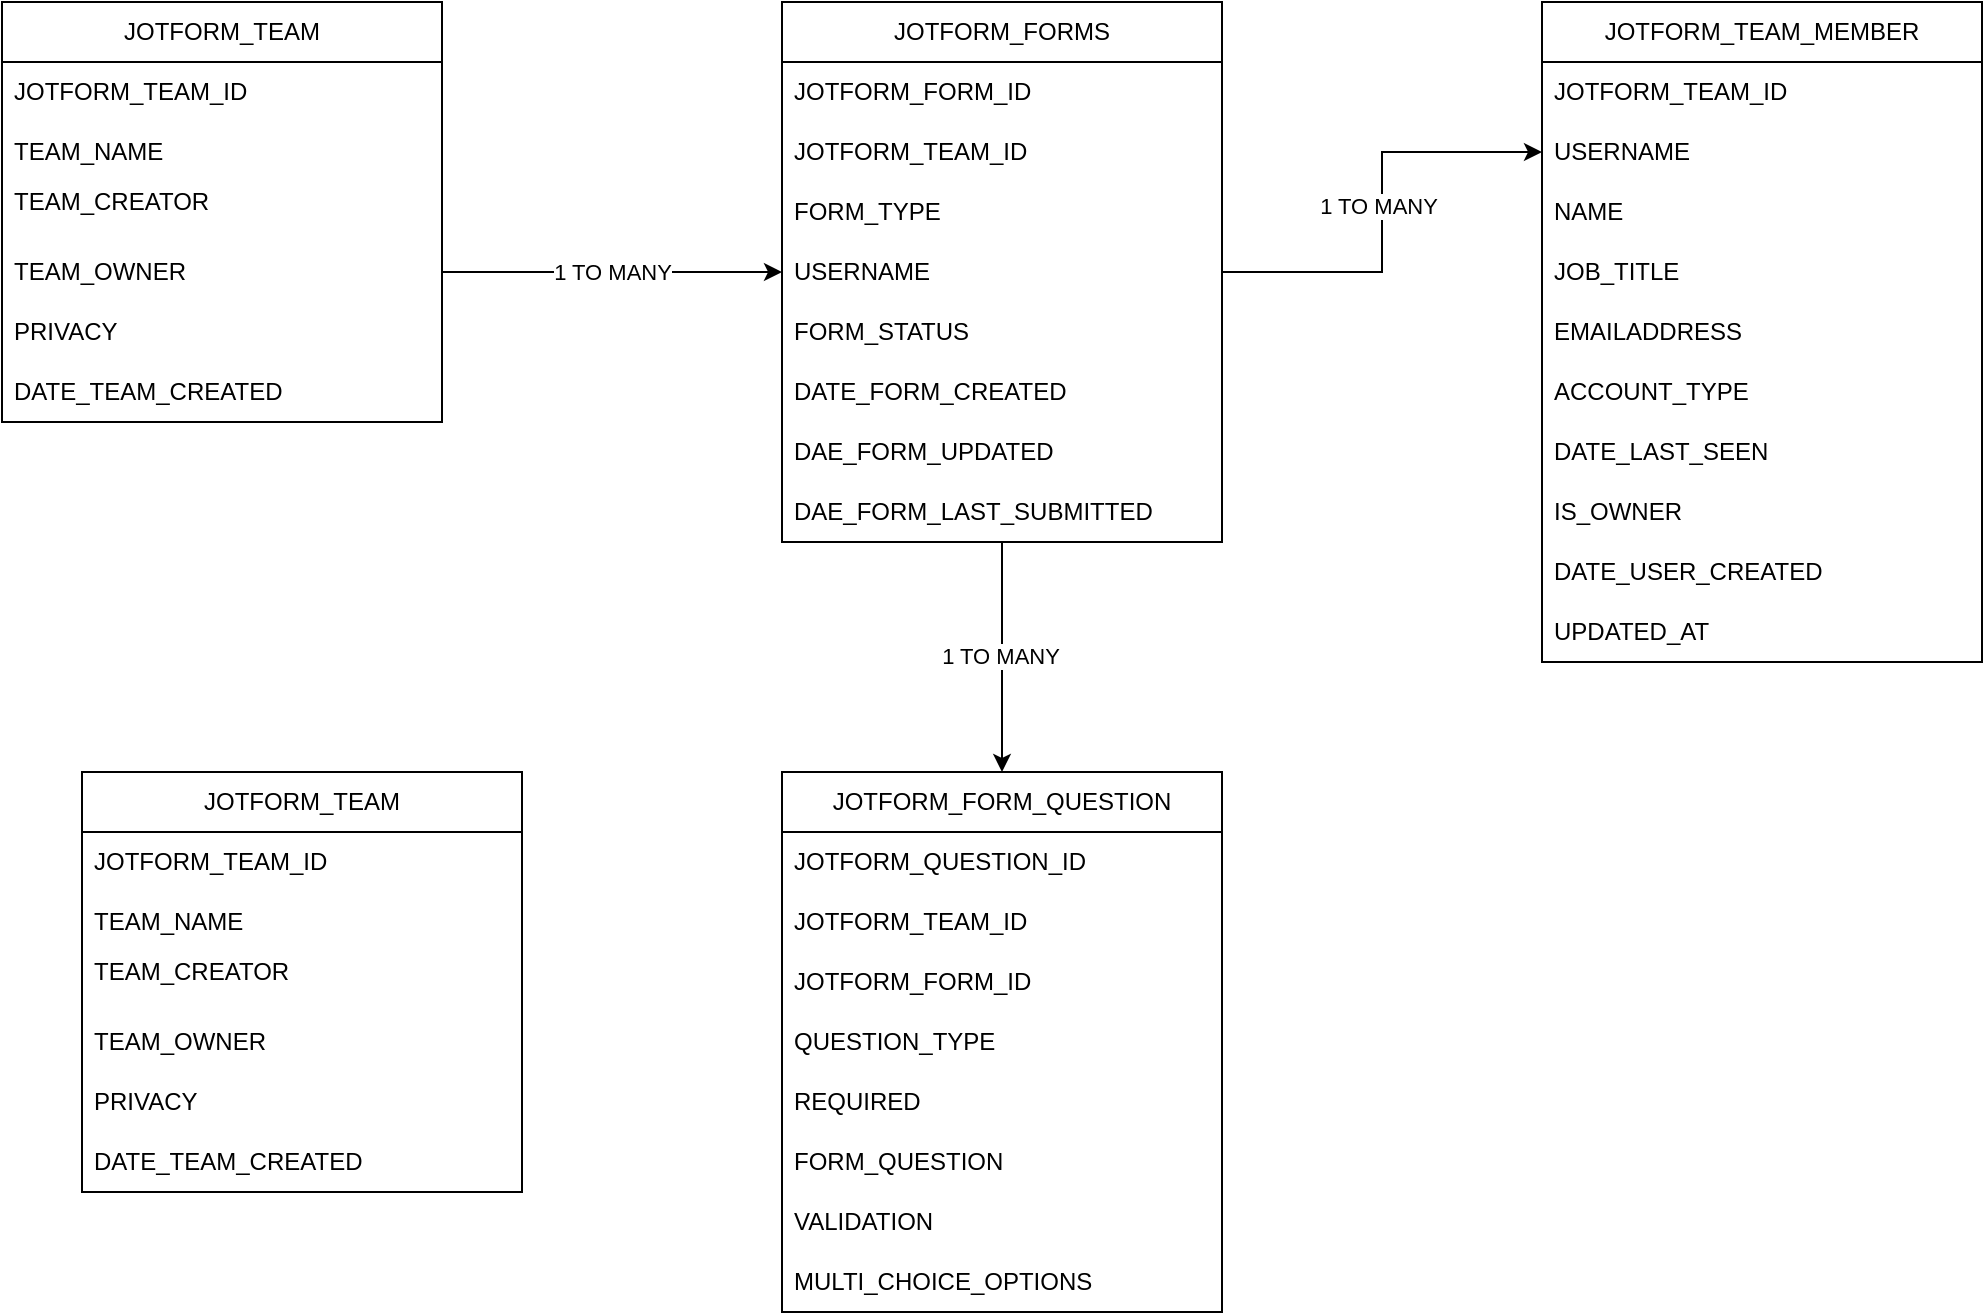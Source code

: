 <mxfile version="28.1.1">
  <diagram name="Page-1" id="ZXMRvq5Ex3ZZtzo7naQk">
    <mxGraphModel dx="1418" dy="756" grid="1" gridSize="10" guides="1" tooltips="1" connect="1" arrows="1" fold="1" page="1" pageScale="1" pageWidth="827" pageHeight="1169" math="0" shadow="0">
      <root>
        <mxCell id="0" />
        <mxCell id="1" parent="0" />
        <mxCell id="u3Dbf0C1pIT_IHi-gfln-1" value="JOTFORM_TEAM" style="swimlane;fontStyle=0;childLayout=stackLayout;horizontal=1;startSize=30;horizontalStack=0;resizeParent=1;resizeParentMax=0;resizeLast=0;collapsible=1;marginBottom=0;whiteSpace=wrap;html=1;" parent="1" vertex="1">
          <mxGeometry x="320" y="200" width="220" height="210" as="geometry">
            <mxRectangle x="320" y="200" width="140" height="30" as="alternateBounds" />
          </mxGeometry>
        </mxCell>
        <mxCell id="u3Dbf0C1pIT_IHi-gfln-2" value="JOTFORM_TEAM_ID" style="text;strokeColor=none;fillColor=none;align=left;verticalAlign=middle;spacingLeft=4;spacingRight=4;overflow=hidden;points=[[0,0.5],[1,0.5]];portConstraint=eastwest;rotatable=0;whiteSpace=wrap;html=1;" parent="u3Dbf0C1pIT_IHi-gfln-1" vertex="1">
          <mxGeometry y="30" width="220" height="30" as="geometry" />
        </mxCell>
        <mxCell id="u3Dbf0C1pIT_IHi-gfln-3" value="TEAM_NAME" style="text;strokeColor=none;fillColor=none;align=left;verticalAlign=middle;spacingLeft=4;spacingRight=4;overflow=hidden;points=[[0,0.5],[1,0.5]];portConstraint=eastwest;rotatable=0;whiteSpace=wrap;html=1;" parent="u3Dbf0C1pIT_IHi-gfln-1" vertex="1">
          <mxGeometry y="60" width="220" height="30" as="geometry" />
        </mxCell>
        <mxCell id="yxq4tDV63Ph5hbS_zBKl-4" value="TEAM_CREATOR&lt;div&gt;&lt;br&gt;&lt;/div&gt;" style="text;strokeColor=none;fillColor=none;align=left;verticalAlign=middle;spacingLeft=4;spacingRight=4;overflow=hidden;points=[[0,0.5],[1,0.5]];portConstraint=eastwest;rotatable=0;whiteSpace=wrap;html=1;" parent="u3Dbf0C1pIT_IHi-gfln-1" vertex="1">
          <mxGeometry y="90" width="220" height="30" as="geometry" />
        </mxCell>
        <mxCell id="yxq4tDV63Ph5hbS_zBKl-8" value="TEAM_OWNER" style="text;strokeColor=none;fillColor=none;align=left;verticalAlign=middle;spacingLeft=4;spacingRight=4;overflow=hidden;points=[[0,0.5],[1,0.5]];portConstraint=eastwest;rotatable=0;whiteSpace=wrap;html=1;" parent="u3Dbf0C1pIT_IHi-gfln-1" vertex="1">
          <mxGeometry y="120" width="220" height="30" as="geometry" />
        </mxCell>
        <mxCell id="yxq4tDV63Ph5hbS_zBKl-9" value="PRIVACY" style="text;strokeColor=none;fillColor=none;align=left;verticalAlign=middle;spacingLeft=4;spacingRight=4;overflow=hidden;points=[[0,0.5],[1,0.5]];portConstraint=eastwest;rotatable=0;whiteSpace=wrap;html=1;" parent="u3Dbf0C1pIT_IHi-gfln-1" vertex="1">
          <mxGeometry y="150" width="220" height="30" as="geometry" />
        </mxCell>
        <mxCell id="yxq4tDV63Ph5hbS_zBKl-10" value="DATE_TEAM_CREATED" style="text;strokeColor=none;fillColor=none;align=left;verticalAlign=middle;spacingLeft=4;spacingRight=4;overflow=hidden;points=[[0,0.5],[1,0.5]];portConstraint=eastwest;rotatable=0;whiteSpace=wrap;html=1;" parent="u3Dbf0C1pIT_IHi-gfln-1" vertex="1">
          <mxGeometry y="180" width="220" height="30" as="geometry" />
        </mxCell>
        <mxCell id="yxq4tDV63Ph5hbS_zBKl-39" style="edgeStyle=orthogonalEdgeStyle;rounded=0;orthogonalLoop=1;jettySize=auto;html=1;entryX=0.5;entryY=0;entryDx=0;entryDy=0;" parent="1" source="yxq4tDV63Ph5hbS_zBKl-11" target="yxq4tDV63Ph5hbS_zBKl-22" edge="1">
          <mxGeometry relative="1" as="geometry" />
        </mxCell>
        <mxCell id="yxq4tDV63Ph5hbS_zBKl-40" value="1 TO MANY" style="edgeLabel;html=1;align=center;verticalAlign=middle;resizable=0;points=[];" parent="yxq4tDV63Ph5hbS_zBKl-39" vertex="1" connectable="0">
          <mxGeometry x="-0.021" y="-1" relative="1" as="geometry">
            <mxPoint as="offset" />
          </mxGeometry>
        </mxCell>
        <mxCell id="yxq4tDV63Ph5hbS_zBKl-11" value="JOTFORM_FORMS" style="swimlane;fontStyle=0;childLayout=stackLayout;horizontal=1;startSize=30;horizontalStack=0;resizeParent=1;resizeParentMax=0;resizeLast=0;collapsible=1;marginBottom=0;whiteSpace=wrap;html=1;" parent="1" vertex="1">
          <mxGeometry x="710" y="200" width="220" height="270" as="geometry">
            <mxRectangle x="320" y="200" width="140" height="30" as="alternateBounds" />
          </mxGeometry>
        </mxCell>
        <mxCell id="yxq4tDV63Ph5hbS_zBKl-12" value="JOTFORM_FORM_ID" style="text;strokeColor=none;fillColor=none;align=left;verticalAlign=middle;spacingLeft=4;spacingRight=4;overflow=hidden;points=[[0,0.5],[1,0.5]];portConstraint=eastwest;rotatable=0;whiteSpace=wrap;html=1;" parent="yxq4tDV63Ph5hbS_zBKl-11" vertex="1">
          <mxGeometry y="30" width="220" height="30" as="geometry" />
        </mxCell>
        <mxCell id="yxq4tDV63Ph5hbS_zBKl-13" value="JOTFORM_TEAM_ID" style="text;strokeColor=none;fillColor=none;align=left;verticalAlign=middle;spacingLeft=4;spacingRight=4;overflow=hidden;points=[[0,0.5],[1,0.5]];portConstraint=eastwest;rotatable=0;whiteSpace=wrap;html=1;" parent="yxq4tDV63Ph5hbS_zBKl-11" vertex="1">
          <mxGeometry y="60" width="220" height="30" as="geometry" />
        </mxCell>
        <mxCell id="yxq4tDV63Ph5hbS_zBKl-14" value="&lt;div&gt;FORM_TYPE&lt;/div&gt;" style="text;strokeColor=none;fillColor=none;align=left;verticalAlign=middle;spacingLeft=4;spacingRight=4;overflow=hidden;points=[[0,0.5],[1,0.5]];portConstraint=eastwest;rotatable=0;whiteSpace=wrap;html=1;" parent="yxq4tDV63Ph5hbS_zBKl-11" vertex="1">
          <mxGeometry y="90" width="220" height="30" as="geometry" />
        </mxCell>
        <mxCell id="yxq4tDV63Ph5hbS_zBKl-15" value="USERNAME" style="text;strokeColor=none;fillColor=none;align=left;verticalAlign=middle;spacingLeft=4;spacingRight=4;overflow=hidden;points=[[0,0.5],[1,0.5]];portConstraint=eastwest;rotatable=0;whiteSpace=wrap;html=1;" parent="yxq4tDV63Ph5hbS_zBKl-11" vertex="1">
          <mxGeometry y="120" width="220" height="30" as="geometry" />
        </mxCell>
        <mxCell id="yxq4tDV63Ph5hbS_zBKl-16" value="FORM_STATUS" style="text;strokeColor=none;fillColor=none;align=left;verticalAlign=middle;spacingLeft=4;spacingRight=4;overflow=hidden;points=[[0,0.5],[1,0.5]];portConstraint=eastwest;rotatable=0;whiteSpace=wrap;html=1;" parent="yxq4tDV63Ph5hbS_zBKl-11" vertex="1">
          <mxGeometry y="150" width="220" height="30" as="geometry" />
        </mxCell>
        <mxCell id="yxq4tDV63Ph5hbS_zBKl-17" value="DATE_FORM_CREATED" style="text;strokeColor=none;fillColor=none;align=left;verticalAlign=middle;spacingLeft=4;spacingRight=4;overflow=hidden;points=[[0,0.5],[1,0.5]];portConstraint=eastwest;rotatable=0;whiteSpace=wrap;html=1;" parent="yxq4tDV63Ph5hbS_zBKl-11" vertex="1">
          <mxGeometry y="180" width="220" height="30" as="geometry" />
        </mxCell>
        <mxCell id="yxq4tDV63Ph5hbS_zBKl-18" value="DAE_FORM_UPDATED" style="text;strokeColor=none;fillColor=none;align=left;verticalAlign=middle;spacingLeft=4;spacingRight=4;overflow=hidden;points=[[0,0.5],[1,0.5]];portConstraint=eastwest;rotatable=0;whiteSpace=wrap;html=1;" parent="yxq4tDV63Ph5hbS_zBKl-11" vertex="1">
          <mxGeometry y="210" width="220" height="30" as="geometry" />
        </mxCell>
        <mxCell id="yxq4tDV63Ph5hbS_zBKl-19" value="DAE_FORM_LAST_SUBMITTED" style="text;strokeColor=none;fillColor=none;align=left;verticalAlign=middle;spacingLeft=4;spacingRight=4;overflow=hidden;points=[[0,0.5],[1,0.5]];portConstraint=eastwest;rotatable=0;whiteSpace=wrap;html=1;" parent="yxq4tDV63Ph5hbS_zBKl-11" vertex="1">
          <mxGeometry y="240" width="220" height="30" as="geometry" />
        </mxCell>
        <mxCell id="yxq4tDV63Ph5hbS_zBKl-20" value="1 TO MANY" style="edgeStyle=orthogonalEdgeStyle;rounded=0;orthogonalLoop=1;jettySize=auto;html=1;entryX=0;entryY=0.5;entryDx=0;entryDy=0;" parent="1" source="yxq4tDV63Ph5hbS_zBKl-8" target="yxq4tDV63Ph5hbS_zBKl-11" edge="1">
          <mxGeometry relative="1" as="geometry" />
        </mxCell>
        <mxCell id="yxq4tDV63Ph5hbS_zBKl-22" value="JOTFORM_FORM_QUESTION" style="swimlane;fontStyle=0;childLayout=stackLayout;horizontal=1;startSize=30;horizontalStack=0;resizeParent=1;resizeParentMax=0;resizeLast=0;collapsible=1;marginBottom=0;whiteSpace=wrap;html=1;" parent="1" vertex="1">
          <mxGeometry x="710" y="585" width="220" height="270" as="geometry">
            <mxRectangle x="320" y="200" width="140" height="30" as="alternateBounds" />
          </mxGeometry>
        </mxCell>
        <mxCell id="yxq4tDV63Ph5hbS_zBKl-24" value="JOTFORM_QUESTION_ID" style="text;strokeColor=none;fillColor=none;align=left;verticalAlign=middle;spacingLeft=4;spacingRight=4;overflow=hidden;points=[[0,0.5],[1,0.5]];portConstraint=eastwest;rotatable=0;whiteSpace=wrap;html=1;" parent="yxq4tDV63Ph5hbS_zBKl-22" vertex="1">
          <mxGeometry y="30" width="220" height="30" as="geometry" />
        </mxCell>
        <mxCell id="yxq4tDV63Ph5hbS_zBKl-23" value="JOTFORM_TEAM_ID" style="text;strokeColor=none;fillColor=none;align=left;verticalAlign=middle;spacingLeft=4;spacingRight=4;overflow=hidden;points=[[0,0.5],[1,0.5]];portConstraint=eastwest;rotatable=0;whiteSpace=wrap;html=1;" parent="yxq4tDV63Ph5hbS_zBKl-22" vertex="1">
          <mxGeometry y="60" width="220" height="30" as="geometry" />
        </mxCell>
        <mxCell id="yxq4tDV63Ph5hbS_zBKl-25" value="&lt;div&gt;JOTFORM_FORM_ID&lt;/div&gt;" style="text;strokeColor=none;fillColor=none;align=left;verticalAlign=middle;spacingLeft=4;spacingRight=4;overflow=hidden;points=[[0,0.5],[1,0.5]];portConstraint=eastwest;rotatable=0;whiteSpace=wrap;html=1;" parent="yxq4tDV63Ph5hbS_zBKl-22" vertex="1">
          <mxGeometry y="90" width="220" height="30" as="geometry" />
        </mxCell>
        <mxCell id="yxq4tDV63Ph5hbS_zBKl-26" value="QUESTION_TYPE" style="text;strokeColor=none;fillColor=none;align=left;verticalAlign=middle;spacingLeft=4;spacingRight=4;overflow=hidden;points=[[0,0.5],[1,0.5]];portConstraint=eastwest;rotatable=0;whiteSpace=wrap;html=1;" parent="yxq4tDV63Ph5hbS_zBKl-22" vertex="1">
          <mxGeometry y="120" width="220" height="30" as="geometry" />
        </mxCell>
        <mxCell id="yxq4tDV63Ph5hbS_zBKl-27" value="REQUIRED" style="text;strokeColor=none;fillColor=none;align=left;verticalAlign=middle;spacingLeft=4;spacingRight=4;overflow=hidden;points=[[0,0.5],[1,0.5]];portConstraint=eastwest;rotatable=0;whiteSpace=wrap;html=1;" parent="yxq4tDV63Ph5hbS_zBKl-22" vertex="1">
          <mxGeometry y="150" width="220" height="30" as="geometry" />
        </mxCell>
        <mxCell id="yxq4tDV63Ph5hbS_zBKl-28" value="FORM_QUESTION" style="text;strokeColor=none;fillColor=none;align=left;verticalAlign=middle;spacingLeft=4;spacingRight=4;overflow=hidden;points=[[0,0.5],[1,0.5]];portConstraint=eastwest;rotatable=0;whiteSpace=wrap;html=1;" parent="yxq4tDV63Ph5hbS_zBKl-22" vertex="1">
          <mxGeometry y="180" width="220" height="30" as="geometry" />
        </mxCell>
        <mxCell id="yxq4tDV63Ph5hbS_zBKl-37" value="VALIDATION" style="text;strokeColor=none;fillColor=none;align=left;verticalAlign=middle;spacingLeft=4;spacingRight=4;overflow=hidden;points=[[0,0.5],[1,0.5]];portConstraint=eastwest;rotatable=0;whiteSpace=wrap;html=1;" parent="yxq4tDV63Ph5hbS_zBKl-22" vertex="1">
          <mxGeometry y="210" width="220" height="30" as="geometry" />
        </mxCell>
        <mxCell id="yxq4tDV63Ph5hbS_zBKl-38" value="MULTI_CHOICE_OPTIONS" style="text;strokeColor=none;fillColor=none;align=left;verticalAlign=middle;spacingLeft=4;spacingRight=4;overflow=hidden;points=[[0,0.5],[1,0.5]];portConstraint=eastwest;rotatable=0;whiteSpace=wrap;html=1;" parent="yxq4tDV63Ph5hbS_zBKl-22" vertex="1">
          <mxGeometry y="240" width="220" height="30" as="geometry" />
        </mxCell>
        <mxCell id="yxq4tDV63Ph5hbS_zBKl-41" value="JOTFORM_TEAM_MEMBER" style="swimlane;fontStyle=0;childLayout=stackLayout;horizontal=1;startSize=30;horizontalStack=0;resizeParent=1;resizeParentMax=0;resizeLast=0;collapsible=1;marginBottom=0;whiteSpace=wrap;html=1;" parent="1" vertex="1">
          <mxGeometry x="1090" y="200" width="220" height="330" as="geometry">
            <mxRectangle x="320" y="200" width="140" height="30" as="alternateBounds" />
          </mxGeometry>
        </mxCell>
        <mxCell id="yxq4tDV63Ph5hbS_zBKl-42" value="JOTFORM_TEAM_ID" style="text;strokeColor=none;fillColor=none;align=left;verticalAlign=middle;spacingLeft=4;spacingRight=4;overflow=hidden;points=[[0,0.5],[1,0.5]];portConstraint=eastwest;rotatable=0;whiteSpace=wrap;html=1;" parent="yxq4tDV63Ph5hbS_zBKl-41" vertex="1">
          <mxGeometry y="30" width="220" height="30" as="geometry" />
        </mxCell>
        <mxCell id="yxq4tDV63Ph5hbS_zBKl-43" value="USERNAME" style="text;strokeColor=none;fillColor=none;align=left;verticalAlign=middle;spacingLeft=4;spacingRight=4;overflow=hidden;points=[[0,0.5],[1,0.5]];portConstraint=eastwest;rotatable=0;whiteSpace=wrap;html=1;" parent="yxq4tDV63Ph5hbS_zBKl-41" vertex="1">
          <mxGeometry y="60" width="220" height="30" as="geometry" />
        </mxCell>
        <mxCell id="yxq4tDV63Ph5hbS_zBKl-44" value="NAME" style="text;strokeColor=none;fillColor=none;align=left;verticalAlign=middle;spacingLeft=4;spacingRight=4;overflow=hidden;points=[[0,0.5],[1,0.5]];portConstraint=eastwest;rotatable=0;whiteSpace=wrap;html=1;" parent="yxq4tDV63Ph5hbS_zBKl-41" vertex="1">
          <mxGeometry y="90" width="220" height="30" as="geometry" />
        </mxCell>
        <mxCell id="yxq4tDV63Ph5hbS_zBKl-45" value="JOB_TITLE" style="text;strokeColor=none;fillColor=none;align=left;verticalAlign=middle;spacingLeft=4;spacingRight=4;overflow=hidden;points=[[0,0.5],[1,0.5]];portConstraint=eastwest;rotatable=0;whiteSpace=wrap;html=1;" parent="yxq4tDV63Ph5hbS_zBKl-41" vertex="1">
          <mxGeometry y="120" width="220" height="30" as="geometry" />
        </mxCell>
        <mxCell id="yxq4tDV63Ph5hbS_zBKl-46" value="EMAILADDRESS" style="text;strokeColor=none;fillColor=none;align=left;verticalAlign=middle;spacingLeft=4;spacingRight=4;overflow=hidden;points=[[0,0.5],[1,0.5]];portConstraint=eastwest;rotatable=0;whiteSpace=wrap;html=1;" parent="yxq4tDV63Ph5hbS_zBKl-41" vertex="1">
          <mxGeometry y="150" width="220" height="30" as="geometry" />
        </mxCell>
        <mxCell id="yxq4tDV63Ph5hbS_zBKl-47" value="ACCOUNT_TYPE" style="text;strokeColor=none;fillColor=none;align=left;verticalAlign=middle;spacingLeft=4;spacingRight=4;overflow=hidden;points=[[0,0.5],[1,0.5]];portConstraint=eastwest;rotatable=0;whiteSpace=wrap;html=1;" parent="yxq4tDV63Ph5hbS_zBKl-41" vertex="1">
          <mxGeometry y="180" width="220" height="30" as="geometry" />
        </mxCell>
        <mxCell id="yxq4tDV63Ph5hbS_zBKl-48" value="DATE_LAST_SEEN" style="text;strokeColor=none;fillColor=none;align=left;verticalAlign=middle;spacingLeft=4;spacingRight=4;overflow=hidden;points=[[0,0.5],[1,0.5]];portConstraint=eastwest;rotatable=0;whiteSpace=wrap;html=1;" parent="yxq4tDV63Ph5hbS_zBKl-41" vertex="1">
          <mxGeometry y="210" width="220" height="30" as="geometry" />
        </mxCell>
        <mxCell id="yxq4tDV63Ph5hbS_zBKl-49" value="IS_OWNER" style="text;strokeColor=none;fillColor=none;align=left;verticalAlign=middle;spacingLeft=4;spacingRight=4;overflow=hidden;points=[[0,0.5],[1,0.5]];portConstraint=eastwest;rotatable=0;whiteSpace=wrap;html=1;" parent="yxq4tDV63Ph5hbS_zBKl-41" vertex="1">
          <mxGeometry y="240" width="220" height="30" as="geometry" />
        </mxCell>
        <mxCell id="yxq4tDV63Ph5hbS_zBKl-51" value="DATE_USER_CREATED" style="text;strokeColor=none;fillColor=none;align=left;verticalAlign=middle;spacingLeft=4;spacingRight=4;overflow=hidden;points=[[0,0.5],[1,0.5]];portConstraint=eastwest;rotatable=0;whiteSpace=wrap;html=1;" parent="yxq4tDV63Ph5hbS_zBKl-41" vertex="1">
          <mxGeometry y="270" width="220" height="30" as="geometry" />
        </mxCell>
        <mxCell id="yxq4tDV63Ph5hbS_zBKl-52" value="UPDATED_AT" style="text;strokeColor=none;fillColor=none;align=left;verticalAlign=middle;spacingLeft=4;spacingRight=4;overflow=hidden;points=[[0,0.5],[1,0.5]];portConstraint=eastwest;rotatable=0;whiteSpace=wrap;html=1;" parent="yxq4tDV63Ph5hbS_zBKl-41" vertex="1">
          <mxGeometry y="300" width="220" height="30" as="geometry" />
        </mxCell>
        <mxCell id="yxq4tDV63Ph5hbS_zBKl-53" style="edgeStyle=orthogonalEdgeStyle;rounded=0;orthogonalLoop=1;jettySize=auto;html=1;" parent="1" source="yxq4tDV63Ph5hbS_zBKl-15" target="yxq4tDV63Ph5hbS_zBKl-43" edge="1">
          <mxGeometry relative="1" as="geometry" />
        </mxCell>
        <mxCell id="yxq4tDV63Ph5hbS_zBKl-54" value="1 TO MANY" style="edgeLabel;html=1;align=center;verticalAlign=middle;resizable=0;points=[];" parent="yxq4tDV63Ph5hbS_zBKl-53" vertex="1" connectable="0">
          <mxGeometry x="0.031" y="2" relative="1" as="geometry">
            <mxPoint as="offset" />
          </mxGeometry>
        </mxCell>
        <mxCell id="yxq4tDV63Ph5hbS_zBKl-55" value="JOTFORM_TEAM" style="swimlane;fontStyle=0;childLayout=stackLayout;horizontal=1;startSize=30;horizontalStack=0;resizeParent=1;resizeParentMax=0;resizeLast=0;collapsible=1;marginBottom=0;whiteSpace=wrap;html=1;" parent="1" vertex="1">
          <mxGeometry x="360" y="585" width="220" height="210" as="geometry">
            <mxRectangle x="320" y="200" width="140" height="30" as="alternateBounds" />
          </mxGeometry>
        </mxCell>
        <mxCell id="yxq4tDV63Ph5hbS_zBKl-56" value="JOTFORM_TEAM_ID" style="text;strokeColor=none;fillColor=none;align=left;verticalAlign=middle;spacingLeft=4;spacingRight=4;overflow=hidden;points=[[0,0.5],[1,0.5]];portConstraint=eastwest;rotatable=0;whiteSpace=wrap;html=1;" parent="yxq4tDV63Ph5hbS_zBKl-55" vertex="1">
          <mxGeometry y="30" width="220" height="30" as="geometry" />
        </mxCell>
        <mxCell id="yxq4tDV63Ph5hbS_zBKl-57" value="TEAM_NAME" style="text;strokeColor=none;fillColor=none;align=left;verticalAlign=middle;spacingLeft=4;spacingRight=4;overflow=hidden;points=[[0,0.5],[1,0.5]];portConstraint=eastwest;rotatable=0;whiteSpace=wrap;html=1;" parent="yxq4tDV63Ph5hbS_zBKl-55" vertex="1">
          <mxGeometry y="60" width="220" height="30" as="geometry" />
        </mxCell>
        <mxCell id="yxq4tDV63Ph5hbS_zBKl-58" value="TEAM_CREATOR&lt;div&gt;&lt;br&gt;&lt;/div&gt;" style="text;strokeColor=none;fillColor=none;align=left;verticalAlign=middle;spacingLeft=4;spacingRight=4;overflow=hidden;points=[[0,0.5],[1,0.5]];portConstraint=eastwest;rotatable=0;whiteSpace=wrap;html=1;" parent="yxq4tDV63Ph5hbS_zBKl-55" vertex="1">
          <mxGeometry y="90" width="220" height="30" as="geometry" />
        </mxCell>
        <mxCell id="yxq4tDV63Ph5hbS_zBKl-59" value="TEAM_OWNER" style="text;strokeColor=none;fillColor=none;align=left;verticalAlign=middle;spacingLeft=4;spacingRight=4;overflow=hidden;points=[[0,0.5],[1,0.5]];portConstraint=eastwest;rotatable=0;whiteSpace=wrap;html=1;" parent="yxq4tDV63Ph5hbS_zBKl-55" vertex="1">
          <mxGeometry y="120" width="220" height="30" as="geometry" />
        </mxCell>
        <mxCell id="yxq4tDV63Ph5hbS_zBKl-60" value="PRIVACY" style="text;strokeColor=none;fillColor=none;align=left;verticalAlign=middle;spacingLeft=4;spacingRight=4;overflow=hidden;points=[[0,0.5],[1,0.5]];portConstraint=eastwest;rotatable=0;whiteSpace=wrap;html=1;" parent="yxq4tDV63Ph5hbS_zBKl-55" vertex="1">
          <mxGeometry y="150" width="220" height="30" as="geometry" />
        </mxCell>
        <mxCell id="yxq4tDV63Ph5hbS_zBKl-61" value="DATE_TEAM_CREATED" style="text;strokeColor=none;fillColor=none;align=left;verticalAlign=middle;spacingLeft=4;spacingRight=4;overflow=hidden;points=[[0,0.5],[1,0.5]];portConstraint=eastwest;rotatable=0;whiteSpace=wrap;html=1;" parent="yxq4tDV63Ph5hbS_zBKl-55" vertex="1">
          <mxGeometry y="180" width="220" height="30" as="geometry" />
        </mxCell>
      </root>
    </mxGraphModel>
  </diagram>
</mxfile>
